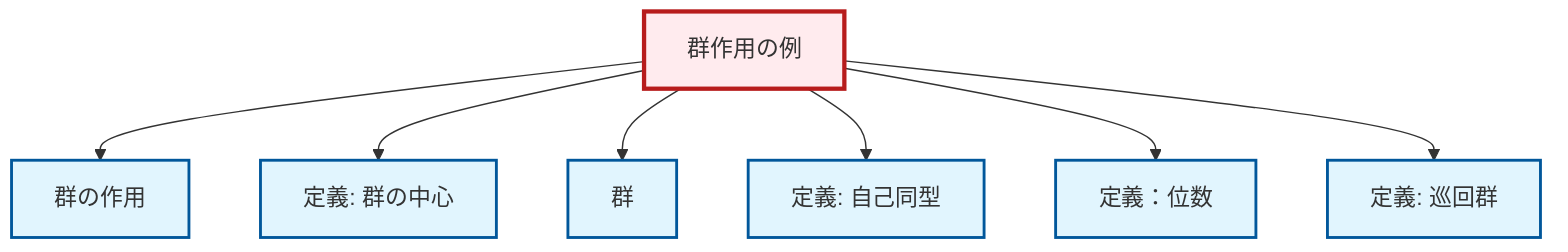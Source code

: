 graph TD
    classDef definition fill:#e1f5fe,stroke:#01579b,stroke-width:2px
    classDef theorem fill:#f3e5f5,stroke:#4a148c,stroke-width:2px
    classDef axiom fill:#fff3e0,stroke:#e65100,stroke-width:2px
    classDef example fill:#e8f5e9,stroke:#1b5e20,stroke-width:2px
    classDef current fill:#ffebee,stroke:#b71c1c,stroke-width:3px
    def-center-of-group["定義: 群の中心"]:::definition
    ex-group-action-examples["群作用の例"]:::example
    def-automorphism["定義: 自己同型"]:::definition
    def-group-action["群の作用"]:::definition
    def-group["群"]:::definition
    def-order["定義：位数"]:::definition
    def-cyclic-group["定義: 巡回群"]:::definition
    ex-group-action-examples --> def-group-action
    ex-group-action-examples --> def-center-of-group
    ex-group-action-examples --> def-group
    ex-group-action-examples --> def-automorphism
    ex-group-action-examples --> def-order
    ex-group-action-examples --> def-cyclic-group
    class ex-group-action-examples current